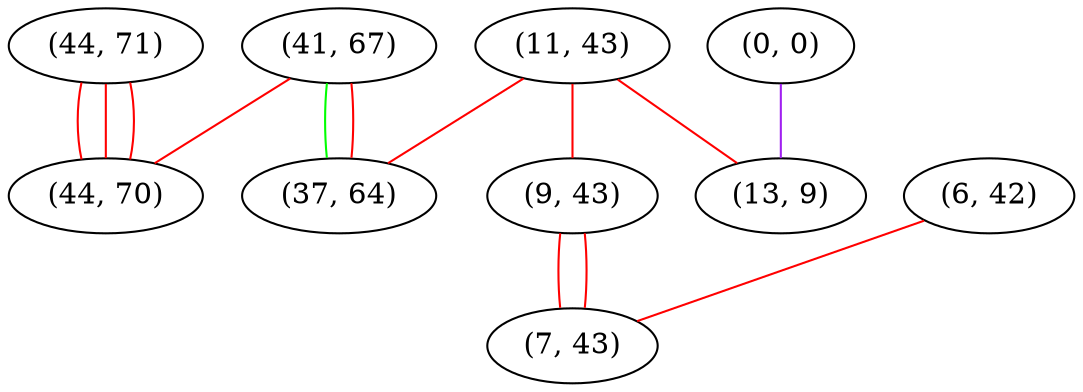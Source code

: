 graph "" {
"(41, 67)";
"(11, 43)";
"(44, 71)";
"(6, 42)";
"(44, 70)";
"(0, 0)";
"(9, 43)";
"(37, 64)";
"(13, 9)";
"(7, 43)";
"(41, 67)" -- "(44, 70)"  [color=red, key=0, weight=1];
"(41, 67)" -- "(37, 64)"  [color=green, key=0, weight=2];
"(41, 67)" -- "(37, 64)"  [color=red, key=1, weight=1];
"(11, 43)" -- "(13, 9)"  [color=red, key=0, weight=1];
"(11, 43)" -- "(9, 43)"  [color=red, key=0, weight=1];
"(11, 43)" -- "(37, 64)"  [color=red, key=0, weight=1];
"(44, 71)" -- "(44, 70)"  [color=red, key=0, weight=1];
"(44, 71)" -- "(44, 70)"  [color=red, key=1, weight=1];
"(44, 71)" -- "(44, 70)"  [color=red, key=2, weight=1];
"(6, 42)" -- "(7, 43)"  [color=red, key=0, weight=1];
"(0, 0)" -- "(13, 9)"  [color=purple, key=0, weight=4];
"(9, 43)" -- "(7, 43)"  [color=red, key=0, weight=1];
"(9, 43)" -- "(7, 43)"  [color=red, key=1, weight=1];
}
